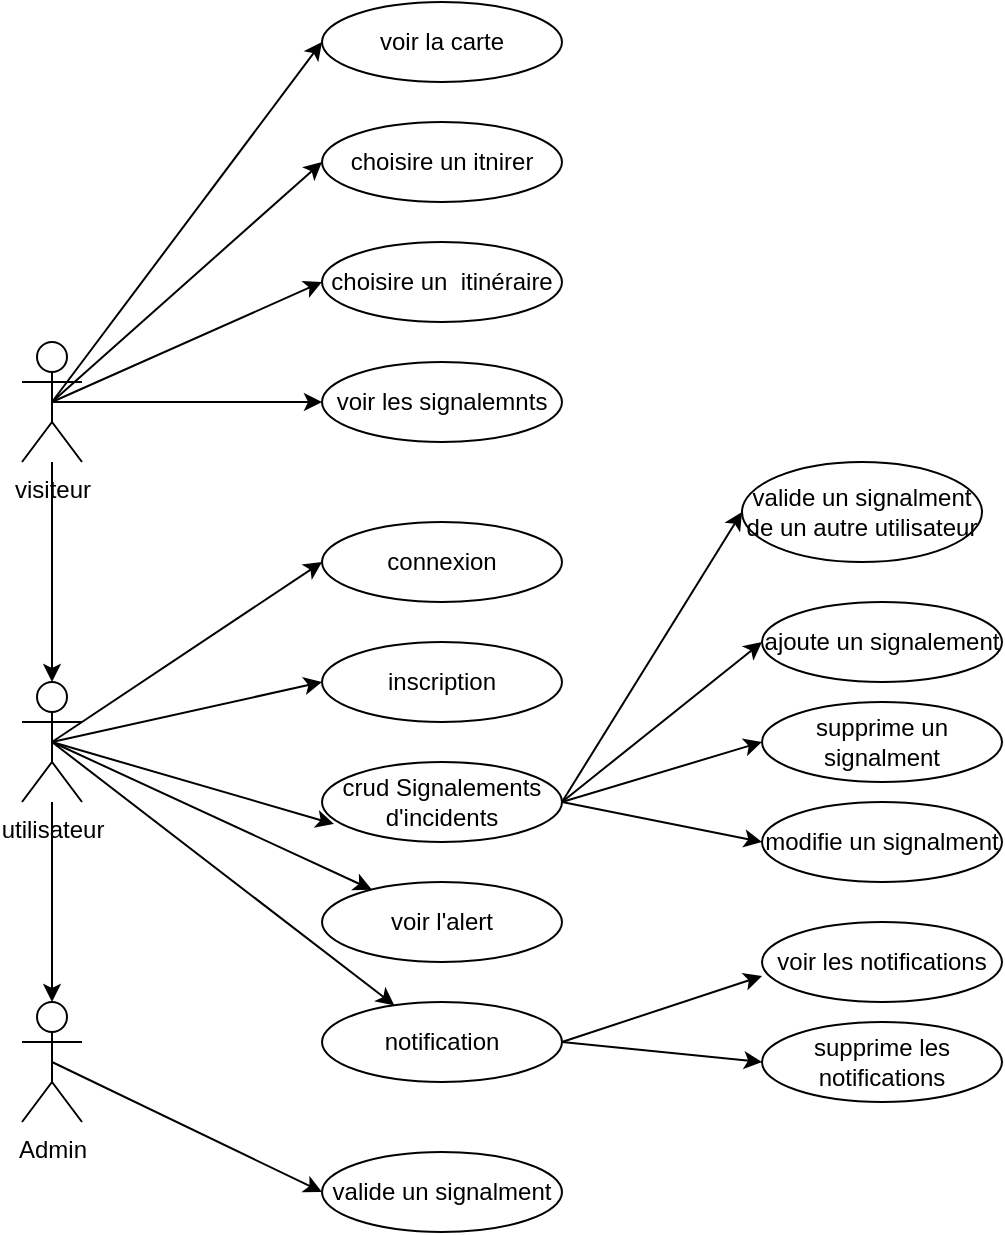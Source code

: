 <mxfile version="26.0.5">
  <diagram name="Pagina-1" id="4tZt_NhNlfAzt6meS1XW">
    <mxGraphModel dx="1434" dy="746" grid="1" gridSize="10" guides="1" tooltips="1" connect="1" arrows="1" fold="1" page="1" pageScale="1" pageWidth="827" pageHeight="1169" math="0" shadow="0">
      <root>
        <mxCell id="0" />
        <mxCell id="1" parent="0" />
        <mxCell id="Jw-5Fzuu9ZcGU-8pzG4B-3" value="" style="edgeStyle=orthogonalEdgeStyle;rounded=0;orthogonalLoop=1;jettySize=auto;html=1;" edge="1" parent="1" source="Jw-5Fzuu9ZcGU-8pzG4B-1" target="Jw-5Fzuu9ZcGU-8pzG4B-2">
          <mxGeometry relative="1" as="geometry" />
        </mxCell>
        <mxCell id="Jw-5Fzuu9ZcGU-8pzG4B-18" style="edgeStyle=none;rounded=0;orthogonalLoop=1;jettySize=auto;html=1;exitX=0.5;exitY=0.5;exitDx=0;exitDy=0;exitPerimeter=0;entryX=0;entryY=0.5;entryDx=0;entryDy=0;" edge="1" parent="1" source="Jw-5Fzuu9ZcGU-8pzG4B-1" target="Jw-5Fzuu9ZcGU-8pzG4B-6">
          <mxGeometry relative="1" as="geometry" />
        </mxCell>
        <mxCell id="Jw-5Fzuu9ZcGU-8pzG4B-19" style="edgeStyle=none;rounded=0;orthogonalLoop=1;jettySize=auto;html=1;exitX=0.5;exitY=0.5;exitDx=0;exitDy=0;exitPerimeter=0;entryX=0;entryY=0.5;entryDx=0;entryDy=0;" edge="1" parent="1" source="Jw-5Fzuu9ZcGU-8pzG4B-1" target="Jw-5Fzuu9ZcGU-8pzG4B-7">
          <mxGeometry relative="1" as="geometry" />
        </mxCell>
        <mxCell id="Jw-5Fzuu9ZcGU-8pzG4B-23" style="edgeStyle=none;rounded=0;orthogonalLoop=1;jettySize=auto;html=1;exitX=0.5;exitY=0.5;exitDx=0;exitDy=0;exitPerimeter=0;entryX=0;entryY=0.5;entryDx=0;entryDy=0;" edge="1" parent="1" source="Jw-5Fzuu9ZcGU-8pzG4B-1" target="Jw-5Fzuu9ZcGU-8pzG4B-5">
          <mxGeometry relative="1" as="geometry" />
        </mxCell>
        <mxCell id="Jw-5Fzuu9ZcGU-8pzG4B-51" style="edgeStyle=none;rounded=0;orthogonalLoop=1;jettySize=auto;html=1;exitX=0.5;exitY=0.5;exitDx=0;exitDy=0;exitPerimeter=0;entryX=0;entryY=0.5;entryDx=0;entryDy=0;" edge="1" parent="1" source="Jw-5Fzuu9ZcGU-8pzG4B-1" target="Jw-5Fzuu9ZcGU-8pzG4B-49">
          <mxGeometry relative="1" as="geometry" />
        </mxCell>
        <mxCell id="Jw-5Fzuu9ZcGU-8pzG4B-1" value="visiteur" style="shape=umlActor;verticalLabelPosition=bottom;verticalAlign=top;html=1;outlineConnect=0;" vertex="1" parent="1">
          <mxGeometry x="90" y="180" width="30" height="60" as="geometry" />
        </mxCell>
        <mxCell id="Jw-5Fzuu9ZcGU-8pzG4B-25" style="edgeStyle=none;rounded=0;orthogonalLoop=1;jettySize=auto;html=1;exitX=0.5;exitY=0.5;exitDx=0;exitDy=0;exitPerimeter=0;entryX=0;entryY=0.5;entryDx=0;entryDy=0;" edge="1" parent="1" source="Jw-5Fzuu9ZcGU-8pzG4B-2" target="Jw-5Fzuu9ZcGU-8pzG4B-12">
          <mxGeometry relative="1" as="geometry" />
        </mxCell>
        <mxCell id="Jw-5Fzuu9ZcGU-8pzG4B-26" style="edgeStyle=none;rounded=0;orthogonalLoop=1;jettySize=auto;html=1;exitX=0.5;exitY=0.5;exitDx=0;exitDy=0;exitPerimeter=0;entryX=0;entryY=0.5;entryDx=0;entryDy=0;" edge="1" parent="1" source="Jw-5Fzuu9ZcGU-8pzG4B-2" target="Jw-5Fzuu9ZcGU-8pzG4B-9">
          <mxGeometry relative="1" as="geometry" />
        </mxCell>
        <mxCell id="Jw-5Fzuu9ZcGU-8pzG4B-35" style="edgeStyle=none;rounded=0;orthogonalLoop=1;jettySize=auto;html=1;exitX=0.5;exitY=0.5;exitDx=0;exitDy=0;exitPerimeter=0;" edge="1" parent="1" source="Jw-5Fzuu9ZcGU-8pzG4B-2" target="Jw-5Fzuu9ZcGU-8pzG4B-34">
          <mxGeometry relative="1" as="geometry" />
        </mxCell>
        <mxCell id="Jw-5Fzuu9ZcGU-8pzG4B-43" style="edgeStyle=none;rounded=0;orthogonalLoop=1;jettySize=auto;html=1;exitX=0.5;exitY=0.5;exitDx=0;exitDy=0;exitPerimeter=0;" edge="1" parent="1" source="Jw-5Fzuu9ZcGU-8pzG4B-2" target="Jw-5Fzuu9ZcGU-8pzG4B-42">
          <mxGeometry relative="1" as="geometry" />
        </mxCell>
        <mxCell id="Jw-5Fzuu9ZcGU-8pzG4B-2" value="utilisateur" style="shape=umlActor;verticalLabelPosition=bottom;verticalAlign=top;html=1;outlineConnect=0;" vertex="1" parent="1">
          <mxGeometry x="90" y="350" width="30" height="60" as="geometry" />
        </mxCell>
        <mxCell id="Jw-5Fzuu9ZcGU-8pzG4B-40" style="edgeStyle=none;rounded=0;orthogonalLoop=1;jettySize=auto;html=1;exitX=0.5;exitY=0.5;exitDx=0;exitDy=0;exitPerimeter=0;entryX=0;entryY=0.5;entryDx=0;entryDy=0;" edge="1" parent="1" source="Jw-5Fzuu9ZcGU-8pzG4B-4" target="Jw-5Fzuu9ZcGU-8pzG4B-11">
          <mxGeometry relative="1" as="geometry" />
        </mxCell>
        <mxCell id="Jw-5Fzuu9ZcGU-8pzG4B-4" value="Admin" style="shape=umlActor;verticalLabelPosition=bottom;verticalAlign=top;html=1;outlineConnect=0;" vertex="1" parent="1">
          <mxGeometry x="90" y="510" width="30" height="60" as="geometry" />
        </mxCell>
        <mxCell id="Jw-5Fzuu9ZcGU-8pzG4B-5" value="voir la carte" style="ellipse;whiteSpace=wrap;html=1;" vertex="1" parent="1">
          <mxGeometry x="240" y="10" width="120" height="40" as="geometry" />
        </mxCell>
        <mxCell id="Jw-5Fzuu9ZcGU-8pzG4B-6" value="choisire un itnirer" style="ellipse;whiteSpace=wrap;html=1;" vertex="1" parent="1">
          <mxGeometry x="240" y="70" width="120" height="40" as="geometry" />
        </mxCell>
        <mxCell id="Jw-5Fzuu9ZcGU-8pzG4B-7" value="choisire un&amp;nbsp;&amp;nbsp;itinéraire" style="ellipse;whiteSpace=wrap;html=1;" vertex="1" parent="1">
          <mxGeometry x="240" y="130" width="120" height="40" as="geometry" />
        </mxCell>
        <mxCell id="Jw-5Fzuu9ZcGU-8pzG4B-8" style="edgeStyle=orthogonalEdgeStyle;rounded=0;orthogonalLoop=1;jettySize=auto;html=1;entryX=0.5;entryY=0;entryDx=0;entryDy=0;entryPerimeter=0;" edge="1" parent="1" source="Jw-5Fzuu9ZcGU-8pzG4B-2" target="Jw-5Fzuu9ZcGU-8pzG4B-4">
          <mxGeometry relative="1" as="geometry" />
        </mxCell>
        <mxCell id="Jw-5Fzuu9ZcGU-8pzG4B-9" value="inscription" style="ellipse;whiteSpace=wrap;html=1;" vertex="1" parent="1">
          <mxGeometry x="240" y="330" width="120" height="40" as="geometry" />
        </mxCell>
        <mxCell id="Jw-5Fzuu9ZcGU-8pzG4B-11" value="valide un signalment" style="ellipse;whiteSpace=wrap;html=1;" vertex="1" parent="1">
          <mxGeometry x="240" y="585" width="120" height="40" as="geometry" />
        </mxCell>
        <mxCell id="Jw-5Fzuu9ZcGU-8pzG4B-12" value="connexion" style="ellipse;whiteSpace=wrap;html=1;" vertex="1" parent="1">
          <mxGeometry x="240" y="270" width="120" height="40" as="geometry" />
        </mxCell>
        <mxCell id="Jw-5Fzuu9ZcGU-8pzG4B-37" style="edgeStyle=none;rounded=0;orthogonalLoop=1;jettySize=auto;html=1;exitX=1;exitY=0.5;exitDx=0;exitDy=0;entryX=0;entryY=0.5;entryDx=0;entryDy=0;" edge="1" parent="1" source="Jw-5Fzuu9ZcGU-8pzG4B-28" target="Jw-5Fzuu9ZcGU-8pzG4B-30">
          <mxGeometry relative="1" as="geometry" />
        </mxCell>
        <mxCell id="Jw-5Fzuu9ZcGU-8pzG4B-38" style="edgeStyle=none;rounded=0;orthogonalLoop=1;jettySize=auto;html=1;exitX=1;exitY=0.5;exitDx=0;exitDy=0;entryX=0;entryY=0.5;entryDx=0;entryDy=0;" edge="1" parent="1" source="Jw-5Fzuu9ZcGU-8pzG4B-28" target="Jw-5Fzuu9ZcGU-8pzG4B-29">
          <mxGeometry relative="1" as="geometry" />
        </mxCell>
        <mxCell id="Jw-5Fzuu9ZcGU-8pzG4B-39" style="edgeStyle=none;rounded=0;orthogonalLoop=1;jettySize=auto;html=1;exitX=1;exitY=0.5;exitDx=0;exitDy=0;entryX=0;entryY=0.5;entryDx=0;entryDy=0;" edge="1" parent="1" source="Jw-5Fzuu9ZcGU-8pzG4B-28" target="Jw-5Fzuu9ZcGU-8pzG4B-31">
          <mxGeometry relative="1" as="geometry" />
        </mxCell>
        <mxCell id="Jw-5Fzuu9ZcGU-8pzG4B-55" style="edgeStyle=none;rounded=0;orthogonalLoop=1;jettySize=auto;html=1;exitX=1;exitY=0.5;exitDx=0;exitDy=0;entryX=0;entryY=0.5;entryDx=0;entryDy=0;" edge="1" parent="1" source="Jw-5Fzuu9ZcGU-8pzG4B-28" target="Jw-5Fzuu9ZcGU-8pzG4B-54">
          <mxGeometry relative="1" as="geometry" />
        </mxCell>
        <mxCell id="Jw-5Fzuu9ZcGU-8pzG4B-28" value="&lt;font style=&quot;font-size: 12px;&quot; face=&quot;Helvetica&quot;&gt;crud&amp;nbsp;Signalements d&#39;incidents&lt;/font&gt;" style="ellipse;whiteSpace=wrap;html=1;" vertex="1" parent="1">
          <mxGeometry x="240" y="390" width="120" height="40" as="geometry" />
        </mxCell>
        <mxCell id="Jw-5Fzuu9ZcGU-8pzG4B-29" value="supprime un signalment" style="ellipse;whiteSpace=wrap;html=1;" vertex="1" parent="1">
          <mxGeometry x="460" y="360" width="120" height="40" as="geometry" />
        </mxCell>
        <mxCell id="Jw-5Fzuu9ZcGU-8pzG4B-30" value="ajoute un signalement" style="ellipse;whiteSpace=wrap;html=1;" vertex="1" parent="1">
          <mxGeometry x="460" y="310" width="120" height="40" as="geometry" />
        </mxCell>
        <mxCell id="Jw-5Fzuu9ZcGU-8pzG4B-31" value="modifie un signalment" style="ellipse;whiteSpace=wrap;html=1;" vertex="1" parent="1">
          <mxGeometry x="460" y="410" width="120" height="40" as="geometry" />
        </mxCell>
        <mxCell id="Jw-5Fzuu9ZcGU-8pzG4B-32" style="edgeStyle=none;rounded=0;orthogonalLoop=1;jettySize=auto;html=1;exitX=0.5;exitY=0.5;exitDx=0;exitDy=0;exitPerimeter=0;entryX=0.05;entryY=0.775;entryDx=0;entryDy=0;entryPerimeter=0;" edge="1" parent="1" source="Jw-5Fzuu9ZcGU-8pzG4B-2" target="Jw-5Fzuu9ZcGU-8pzG4B-28">
          <mxGeometry relative="1" as="geometry" />
        </mxCell>
        <mxCell id="Jw-5Fzuu9ZcGU-8pzG4B-34" value="&lt;font style=&quot;font-size: 12px;&quot; face=&quot;Helvetica&quot;&gt;voir l&#39;alert&lt;/font&gt;" style="ellipse;whiteSpace=wrap;html=1;" vertex="1" parent="1">
          <mxGeometry x="240" y="450" width="120" height="40" as="geometry" />
        </mxCell>
        <mxCell id="Jw-5Fzuu9ZcGU-8pzG4B-47" style="edgeStyle=none;rounded=0;orthogonalLoop=1;jettySize=auto;html=1;exitX=1;exitY=0.5;exitDx=0;exitDy=0;entryX=0;entryY=0.5;entryDx=0;entryDy=0;" edge="1" parent="1" source="Jw-5Fzuu9ZcGU-8pzG4B-42" target="Jw-5Fzuu9ZcGU-8pzG4B-45">
          <mxGeometry relative="1" as="geometry" />
        </mxCell>
        <mxCell id="Jw-5Fzuu9ZcGU-8pzG4B-42" value="notification" style="ellipse;whiteSpace=wrap;html=1;" vertex="1" parent="1">
          <mxGeometry x="240" y="510" width="120" height="40" as="geometry" />
        </mxCell>
        <mxCell id="Jw-5Fzuu9ZcGU-8pzG4B-44" value="voir les notifications" style="ellipse;whiteSpace=wrap;html=1;" vertex="1" parent="1">
          <mxGeometry x="460" y="470" width="120" height="40" as="geometry" />
        </mxCell>
        <mxCell id="Jw-5Fzuu9ZcGU-8pzG4B-45" value="supprime les notifications" style="ellipse;whiteSpace=wrap;html=1;" vertex="1" parent="1">
          <mxGeometry x="460" y="520" width="120" height="40" as="geometry" />
        </mxCell>
        <mxCell id="Jw-5Fzuu9ZcGU-8pzG4B-46" style="edgeStyle=none;rounded=0;orthogonalLoop=1;jettySize=auto;html=1;exitX=1;exitY=0.5;exitDx=0;exitDy=0;entryX=0;entryY=0.675;entryDx=0;entryDy=0;entryPerimeter=0;" edge="1" parent="1" source="Jw-5Fzuu9ZcGU-8pzG4B-42" target="Jw-5Fzuu9ZcGU-8pzG4B-44">
          <mxGeometry relative="1" as="geometry" />
        </mxCell>
        <mxCell id="Jw-5Fzuu9ZcGU-8pzG4B-49" value="voir les signalemnts" style="ellipse;whiteSpace=wrap;html=1;" vertex="1" parent="1">
          <mxGeometry x="240" y="190" width="120" height="40" as="geometry" />
        </mxCell>
        <mxCell id="Jw-5Fzuu9ZcGU-8pzG4B-54" value="valide un signalment de un autre utilisateur" style="ellipse;whiteSpace=wrap;html=1;" vertex="1" parent="1">
          <mxGeometry x="450" y="240" width="120" height="50" as="geometry" />
        </mxCell>
      </root>
    </mxGraphModel>
  </diagram>
</mxfile>
